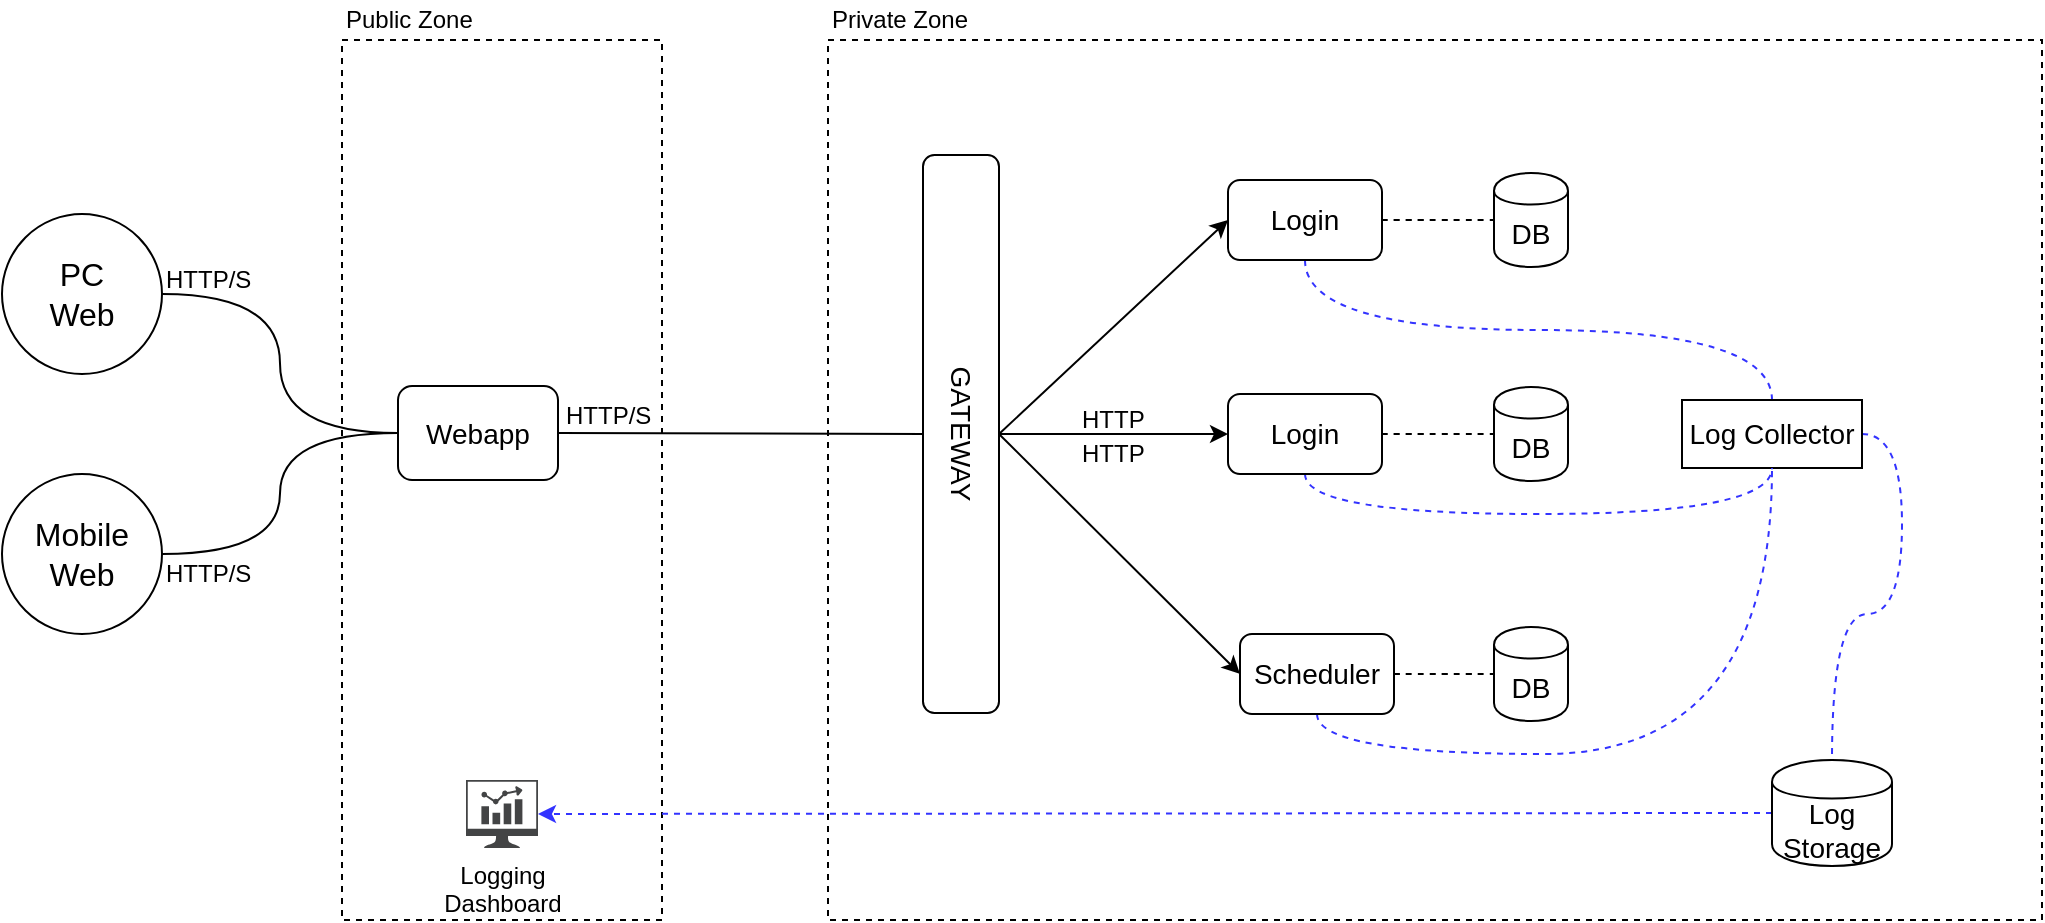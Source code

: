 <mxfile version="12.0.2" type="github" pages="1"><diagram name="Page-1" id="e56a1550-8fbb-45ad-956c-1786394a9013"><mxGraphModel dx="1065" dy="789" grid="1" gridSize="10" guides="1" tooltips="1" connect="1" arrows="1" fold="1" page="1" pageScale="1" pageWidth="1100" pageHeight="850" background="#ffffff" math="0" shadow="0"><root><mxCell id="0"/><mxCell id="1" parent="0"/><mxCell id="sTUJ1im_NnVplWLcVum1-3" value="" style="rounded=0;whiteSpace=wrap;html=1;dashed=1;" vertex="1" parent="1"><mxGeometry x="220" y="240" width="160" height="440" as="geometry"/></mxCell><mxCell id="sTUJ1im_NnVplWLcVum1-4" value="" style="rounded=0;whiteSpace=wrap;html=1;dashed=1;" vertex="1" parent="1"><mxGeometry x="463" y="240" width="607" height="440" as="geometry"/></mxCell><mxCell id="sTUJ1im_NnVplWLcVum1-18" style="edgeStyle=none;rounded=0;orthogonalLoop=1;jettySize=auto;html=1;exitX=0.5;exitY=0;exitDx=0;exitDy=0;entryX=0;entryY=0.5;entryDx=0;entryDy=0;" edge="1" parent="1" source="sTUJ1im_NnVplWLcVum1-5" target="sTUJ1im_NnVplWLcVum1-7"><mxGeometry relative="1" as="geometry"/></mxCell><mxCell id="sTUJ1im_NnVplWLcVum1-63" style="rounded=0;orthogonalLoop=1;jettySize=auto;html=1;exitX=0.5;exitY=0;exitDx=0;exitDy=0;endArrow=classic;endFill=1;strokeWidth=1;" edge="1" parent="1" source="sTUJ1im_NnVplWLcVum1-5" target="sTUJ1im_NnVplWLcVum1-61"><mxGeometry relative="1" as="geometry"/></mxCell><mxCell id="sTUJ1im_NnVplWLcVum1-64" style="edgeStyle=none;rounded=0;orthogonalLoop=1;jettySize=auto;html=1;exitX=0.5;exitY=0;exitDx=0;exitDy=0;entryX=0;entryY=0.5;entryDx=0;entryDy=0;endArrow=classic;endFill=1;strokeWidth=1;" edge="1" parent="1" source="sTUJ1im_NnVplWLcVum1-5" target="sTUJ1im_NnVplWLcVum1-62"><mxGeometry relative="1" as="geometry"/></mxCell><mxCell id="sTUJ1im_NnVplWLcVum1-5" value="&lt;font style=&quot;font-size: 14px&quot;&gt;GATEWAY&lt;/font&gt;" style="rounded=1;whiteSpace=wrap;html=1;rotation=90;" vertex="1" parent="1"><mxGeometry x="390" y="418" width="279" height="38" as="geometry"/></mxCell><mxCell id="sTUJ1im_NnVplWLcVum1-79" style="edgeStyle=orthogonalEdgeStyle;curved=1;rounded=1;orthogonalLoop=1;jettySize=auto;html=1;exitX=1;exitY=0.5;exitDx=0;exitDy=0;dashed=1;endArrow=none;endFill=0;strokeColor=#000000;strokeWidth=1;" edge="1" parent="1" source="sTUJ1im_NnVplWLcVum1-7" target="sTUJ1im_NnVplWLcVum1-74"><mxGeometry relative="1" as="geometry"/></mxCell><mxCell id="sTUJ1im_NnVplWLcVum1-81" style="edgeStyle=orthogonalEdgeStyle;curved=1;rounded=1;orthogonalLoop=1;jettySize=auto;html=1;exitX=0.5;exitY=1;exitDx=0;exitDy=0;dashed=1;endArrow=none;endFill=0;strokeColor=#3333FF;strokeWidth=1;" edge="1" parent="1" source="sTUJ1im_NnVplWLcVum1-7" target="sTUJ1im_NnVplWLcVum1-59"><mxGeometry relative="1" as="geometry"/></mxCell><mxCell id="sTUJ1im_NnVplWLcVum1-7" value="&lt;font style=&quot;font-size: 14px&quot;&gt;Login&lt;/font&gt;" style="rounded=1;whiteSpace=wrap;html=1;" vertex="1" parent="1"><mxGeometry x="663" y="310" width="77" height="40" as="geometry"/></mxCell><mxCell id="sTUJ1im_NnVplWLcVum1-29" style="edgeStyle=none;rounded=0;orthogonalLoop=1;jettySize=auto;html=1;exitX=1;exitY=0.5;exitDx=0;exitDy=0;entryX=0.5;entryY=1;entryDx=0;entryDy=0;endArrow=none;endFill=0;" edge="1" parent="1" source="sTUJ1im_NnVplWLcVum1-25" target="sTUJ1im_NnVplWLcVum1-5"><mxGeometry relative="1" as="geometry"/></mxCell><mxCell id="sTUJ1im_NnVplWLcVum1-25" value="&lt;font style=&quot;font-size: 14px&quot;&gt;Webapp&lt;/font&gt;" style="rounded=1;whiteSpace=wrap;html=1;" vertex="1" parent="1"><mxGeometry x="248" y="413" width="80" height="47" as="geometry"/></mxCell><mxCell id="sTUJ1im_NnVplWLcVum1-26" value="HTTP" style="text;html=1;resizable=0;points=[];autosize=1;align=left;verticalAlign=top;spacingTop=-4;" vertex="1" parent="1"><mxGeometry x="588" y="420" width="50" height="20" as="geometry"/></mxCell><mxCell id="sTUJ1im_NnVplWLcVum1-27" value="HTTP" style="text;html=1;resizable=0;points=[];autosize=1;align=left;verticalAlign=top;spacingTop=-4;" vertex="1" parent="1"><mxGeometry x="588" y="437" width="50" height="20" as="geometry"/></mxCell><mxCell id="sTUJ1im_NnVplWLcVum1-32" style="edgeStyle=orthogonalEdgeStyle;rounded=0;orthogonalLoop=1;jettySize=auto;html=1;exitX=1;exitY=0.5;exitDx=0;exitDy=0;entryX=0;entryY=0.5;entryDx=0;entryDy=0;endArrow=none;endFill=0;strokeWidth=1;curved=1;" edge="1" parent="1" source="sTUJ1im_NnVplWLcVum1-30" target="sTUJ1im_NnVplWLcVum1-25"><mxGeometry relative="1" as="geometry"/></mxCell><mxCell id="sTUJ1im_NnVplWLcVum1-30" value="&lt;font style=&quot;font-size: 16px&quot;&gt;PC&lt;br&gt;Web&lt;/font&gt;" style="ellipse;whiteSpace=wrap;html=1;aspect=fixed;" vertex="1" parent="1"><mxGeometry x="50" y="327" width="80" height="80" as="geometry"/></mxCell><mxCell id="sTUJ1im_NnVplWLcVum1-33" style="edgeStyle=orthogonalEdgeStyle;curved=1;rounded=0;orthogonalLoop=1;jettySize=auto;html=1;exitX=1;exitY=0.5;exitDx=0;exitDy=0;endArrow=none;endFill=0;strokeWidth=1;" edge="1" parent="1" source="sTUJ1im_NnVplWLcVum1-31" target="sTUJ1im_NnVplWLcVum1-25"><mxGeometry relative="1" as="geometry"/></mxCell><mxCell id="sTUJ1im_NnVplWLcVum1-31" value="&lt;font style=&quot;font-size: 16px&quot;&gt;Mobile&lt;br&gt;Web&lt;/font&gt;" style="ellipse;whiteSpace=wrap;html=1;aspect=fixed;" vertex="1" parent="1"><mxGeometry x="50" y="457" width="80" height="80" as="geometry"/></mxCell><mxCell id="sTUJ1im_NnVplWLcVum1-34" value="Public Zone" style="text;html=1;resizable=0;points=[];autosize=1;align=left;verticalAlign=top;spacingTop=-4;" vertex="1" parent="1"><mxGeometry x="220" y="220" width="80" height="20" as="geometry"/></mxCell><mxCell id="sTUJ1im_NnVplWLcVum1-35" value="Private Zone" style="text;html=1;resizable=0;points=[];autosize=1;align=left;verticalAlign=top;spacingTop=-4;" vertex="1" parent="1"><mxGeometry x="463" y="220" width="80" height="20" as="geometry"/></mxCell><mxCell id="sTUJ1im_NnVplWLcVum1-87" style="edgeStyle=orthogonalEdgeStyle;curved=1;rounded=1;orthogonalLoop=1;jettySize=auto;html=1;exitX=1;exitY=0.5;exitDx=0;exitDy=0;entryX=0.5;entryY=0;entryDx=0;entryDy=0;dashed=1;endArrow=none;endFill=0;strokeColor=#3333FF;strokeWidth=1;" edge="1" parent="1" source="sTUJ1im_NnVplWLcVum1-59" target="sTUJ1im_NnVplWLcVum1-84"><mxGeometry relative="1" as="geometry"/></mxCell><mxCell id="sTUJ1im_NnVplWLcVum1-59" value="&lt;font style=&quot;font-size: 14px&quot;&gt;Log Collector&lt;/font&gt;" style="rounded=0;whiteSpace=wrap;html=1;" vertex="1" parent="1"><mxGeometry x="890" y="420" width="90" height="34" as="geometry"/></mxCell><mxCell id="sTUJ1im_NnVplWLcVum1-78" style="edgeStyle=orthogonalEdgeStyle;curved=1;rounded=1;orthogonalLoop=1;jettySize=auto;html=1;exitX=1;exitY=0.5;exitDx=0;exitDy=0;dashed=1;endArrow=none;endFill=0;strokeColor=#000000;strokeWidth=1;" edge="1" parent="1" source="sTUJ1im_NnVplWLcVum1-61" target="sTUJ1im_NnVplWLcVum1-75"><mxGeometry relative="1" as="geometry"/></mxCell><mxCell id="sTUJ1im_NnVplWLcVum1-82" style="edgeStyle=orthogonalEdgeStyle;curved=1;rounded=1;orthogonalLoop=1;jettySize=auto;html=1;exitX=0.5;exitY=1;exitDx=0;exitDy=0;entryX=0.5;entryY=1;entryDx=0;entryDy=0;dashed=1;endArrow=none;endFill=0;strokeColor=#3333FF;strokeWidth=1;" edge="1" parent="1" source="sTUJ1im_NnVplWLcVum1-61" target="sTUJ1im_NnVplWLcVum1-59"><mxGeometry relative="1" as="geometry"/></mxCell><mxCell id="sTUJ1im_NnVplWLcVum1-61" value="&lt;font style=&quot;font-size: 14px&quot;&gt;Login&lt;/font&gt;" style="rounded=1;whiteSpace=wrap;html=1;" vertex="1" parent="1"><mxGeometry x="663" y="417" width="77" height="40" as="geometry"/></mxCell><mxCell id="sTUJ1im_NnVplWLcVum1-80" style="edgeStyle=orthogonalEdgeStyle;curved=1;rounded=1;orthogonalLoop=1;jettySize=auto;html=1;exitX=1;exitY=0.5;exitDx=0;exitDy=0;dashed=1;endArrow=none;endFill=0;strokeColor=#000000;strokeWidth=1;" edge="1" parent="1" source="sTUJ1im_NnVplWLcVum1-62" target="sTUJ1im_NnVplWLcVum1-76"><mxGeometry relative="1" as="geometry"/></mxCell><mxCell id="sTUJ1im_NnVplWLcVum1-83" style="edgeStyle=orthogonalEdgeStyle;curved=1;rounded=1;orthogonalLoop=1;jettySize=auto;html=1;exitX=0.5;exitY=1;exitDx=0;exitDy=0;dashed=1;endArrow=none;endFill=0;strokeColor=#3333FF;strokeWidth=1;" edge="1" parent="1" source="sTUJ1im_NnVplWLcVum1-62" target="sTUJ1im_NnVplWLcVum1-59"><mxGeometry relative="1" as="geometry"/></mxCell><mxCell id="sTUJ1im_NnVplWLcVum1-62" value="&lt;span style=&quot;font-size: 14px&quot;&gt;Scheduler&lt;/span&gt;" style="rounded=1;whiteSpace=wrap;html=1;" vertex="1" parent="1"><mxGeometry x="669" y="537" width="77" height="40" as="geometry"/></mxCell><mxCell id="sTUJ1im_NnVplWLcVum1-74" value="&lt;font style=&quot;font-size: 14px&quot;&gt;DB&lt;/font&gt;" style="shape=cylinder;whiteSpace=wrap;html=1;boundedLbl=1;backgroundOutline=1;" vertex="1" parent="1"><mxGeometry x="796" y="306.5" width="37" height="47" as="geometry"/></mxCell><mxCell id="sTUJ1im_NnVplWLcVum1-75" value="&lt;font style=&quot;font-size: 14px&quot;&gt;DB&lt;/font&gt;" style="shape=cylinder;whiteSpace=wrap;html=1;boundedLbl=1;backgroundOutline=1;" vertex="1" parent="1"><mxGeometry x="796" y="413.5" width="37" height="47" as="geometry"/></mxCell><mxCell id="sTUJ1im_NnVplWLcVum1-76" value="&lt;font style=&quot;font-size: 14px&quot;&gt;DB&lt;/font&gt;" style="shape=cylinder;whiteSpace=wrap;html=1;boundedLbl=1;backgroundOutline=1;" vertex="1" parent="1"><mxGeometry x="796" y="533.5" width="37" height="47" as="geometry"/></mxCell><mxCell id="sTUJ1im_NnVplWLcVum1-93" style="rounded=1;orthogonalLoop=1;jettySize=auto;html=1;exitX=0;exitY=0.5;exitDx=0;exitDy=0;dashed=1;endArrow=classic;endFill=1;strokeColor=#3333FF;strokeWidth=1;" edge="1" parent="1" source="sTUJ1im_NnVplWLcVum1-84" target="sTUJ1im_NnVplWLcVum1-88"><mxGeometry relative="1" as="geometry"/></mxCell><mxCell id="sTUJ1im_NnVplWLcVum1-84" value="&lt;font style=&quot;font-size: 14px&quot;&gt;Log&lt;br&gt;Storage&lt;br&gt;&lt;/font&gt;" style="shape=cylinder;whiteSpace=wrap;html=1;boundedLbl=1;backgroundOutline=1;" vertex="1" parent="1"><mxGeometry x="935" y="600" width="60" height="53" as="geometry"/></mxCell><mxCell id="sTUJ1im_NnVplWLcVum1-92" value="" style="group" vertex="1" connectable="0" parent="1"><mxGeometry x="265" y="610" width="70" height="64" as="geometry"/></mxCell><mxCell id="sTUJ1im_NnVplWLcVum1-88" value="" style="pointerEvents=1;shadow=0;dashed=0;html=1;strokeColor=none;fillColor=#434445;aspect=fixed;labelPosition=center;verticalLabelPosition=bottom;verticalAlign=top;align=center;outlineConnect=0;shape=mxgraph.vvd.nsx_dashboard;" vertex="1" parent="sTUJ1im_NnVplWLcVum1-92"><mxGeometry x="17" width="36" height="34" as="geometry"/></mxCell><mxCell id="sTUJ1im_NnVplWLcVum1-91" value="Logging&lt;br&gt;Dashboard" style="text;html=1;align=center;" vertex="1" parent="sTUJ1im_NnVplWLcVum1-92"><mxGeometry y="34" width="70" height="30" as="geometry"/></mxCell><mxCell id="sTUJ1im_NnVplWLcVum1-94" value="HTTP/S" style="text;html=1;resizable=0;points=[];autosize=1;align=left;verticalAlign=top;spacingTop=-4;" vertex="1" parent="1"><mxGeometry x="330" y="418" width="60" height="20" as="geometry"/></mxCell><mxCell id="sTUJ1im_NnVplWLcVum1-95" value="HTTP/S" style="text;html=1;resizable=0;points=[];autosize=1;align=left;verticalAlign=top;spacingTop=-4;" vertex="1" parent="1"><mxGeometry x="130" y="350" width="60" height="20" as="geometry"/></mxCell><mxCell id="sTUJ1im_NnVplWLcVum1-96" value="HTTP/S" style="text;html=1;resizable=0;points=[];autosize=1;align=left;verticalAlign=top;spacingTop=-4;" vertex="1" parent="1"><mxGeometry x="130" y="497" width="60" height="20" as="geometry"/></mxCell></root></mxGraphModel></diagram></mxfile>